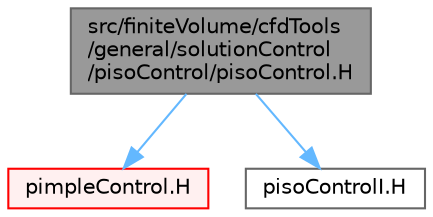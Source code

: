 digraph "src/finiteVolume/cfdTools/general/solutionControl/pisoControl/pisoControl.H"
{
 // LATEX_PDF_SIZE
  bgcolor="transparent";
  edge [fontname=Helvetica,fontsize=10,labelfontname=Helvetica,labelfontsize=10];
  node [fontname=Helvetica,fontsize=10,shape=box,height=0.2,width=0.4];
  Node1 [id="Node000001",label="src/finiteVolume/cfdTools\l/general/solutionControl\l/pisoControl/pisoControl.H",height=0.2,width=0.4,color="gray40", fillcolor="grey60", style="filled", fontcolor="black",tooltip=" "];
  Node1 -> Node2 [id="edge1_Node000001_Node000002",color="steelblue1",style="solid",tooltip=" "];
  Node2 [id="Node000002",label="pimpleControl.H",height=0.2,width=0.4,color="red", fillcolor="#FFF0F0", style="filled",URL="$pimpleControl_8H.html",tooltip=" "];
  Node1 -> Node345 [id="edge2_Node000001_Node000345",color="steelblue1",style="solid",tooltip=" "];
  Node345 [id="Node000345",label="pisoControlI.H",height=0.2,width=0.4,color="grey40", fillcolor="white", style="filled",URL="$pisoControlI_8H.html",tooltip=" "];
}
